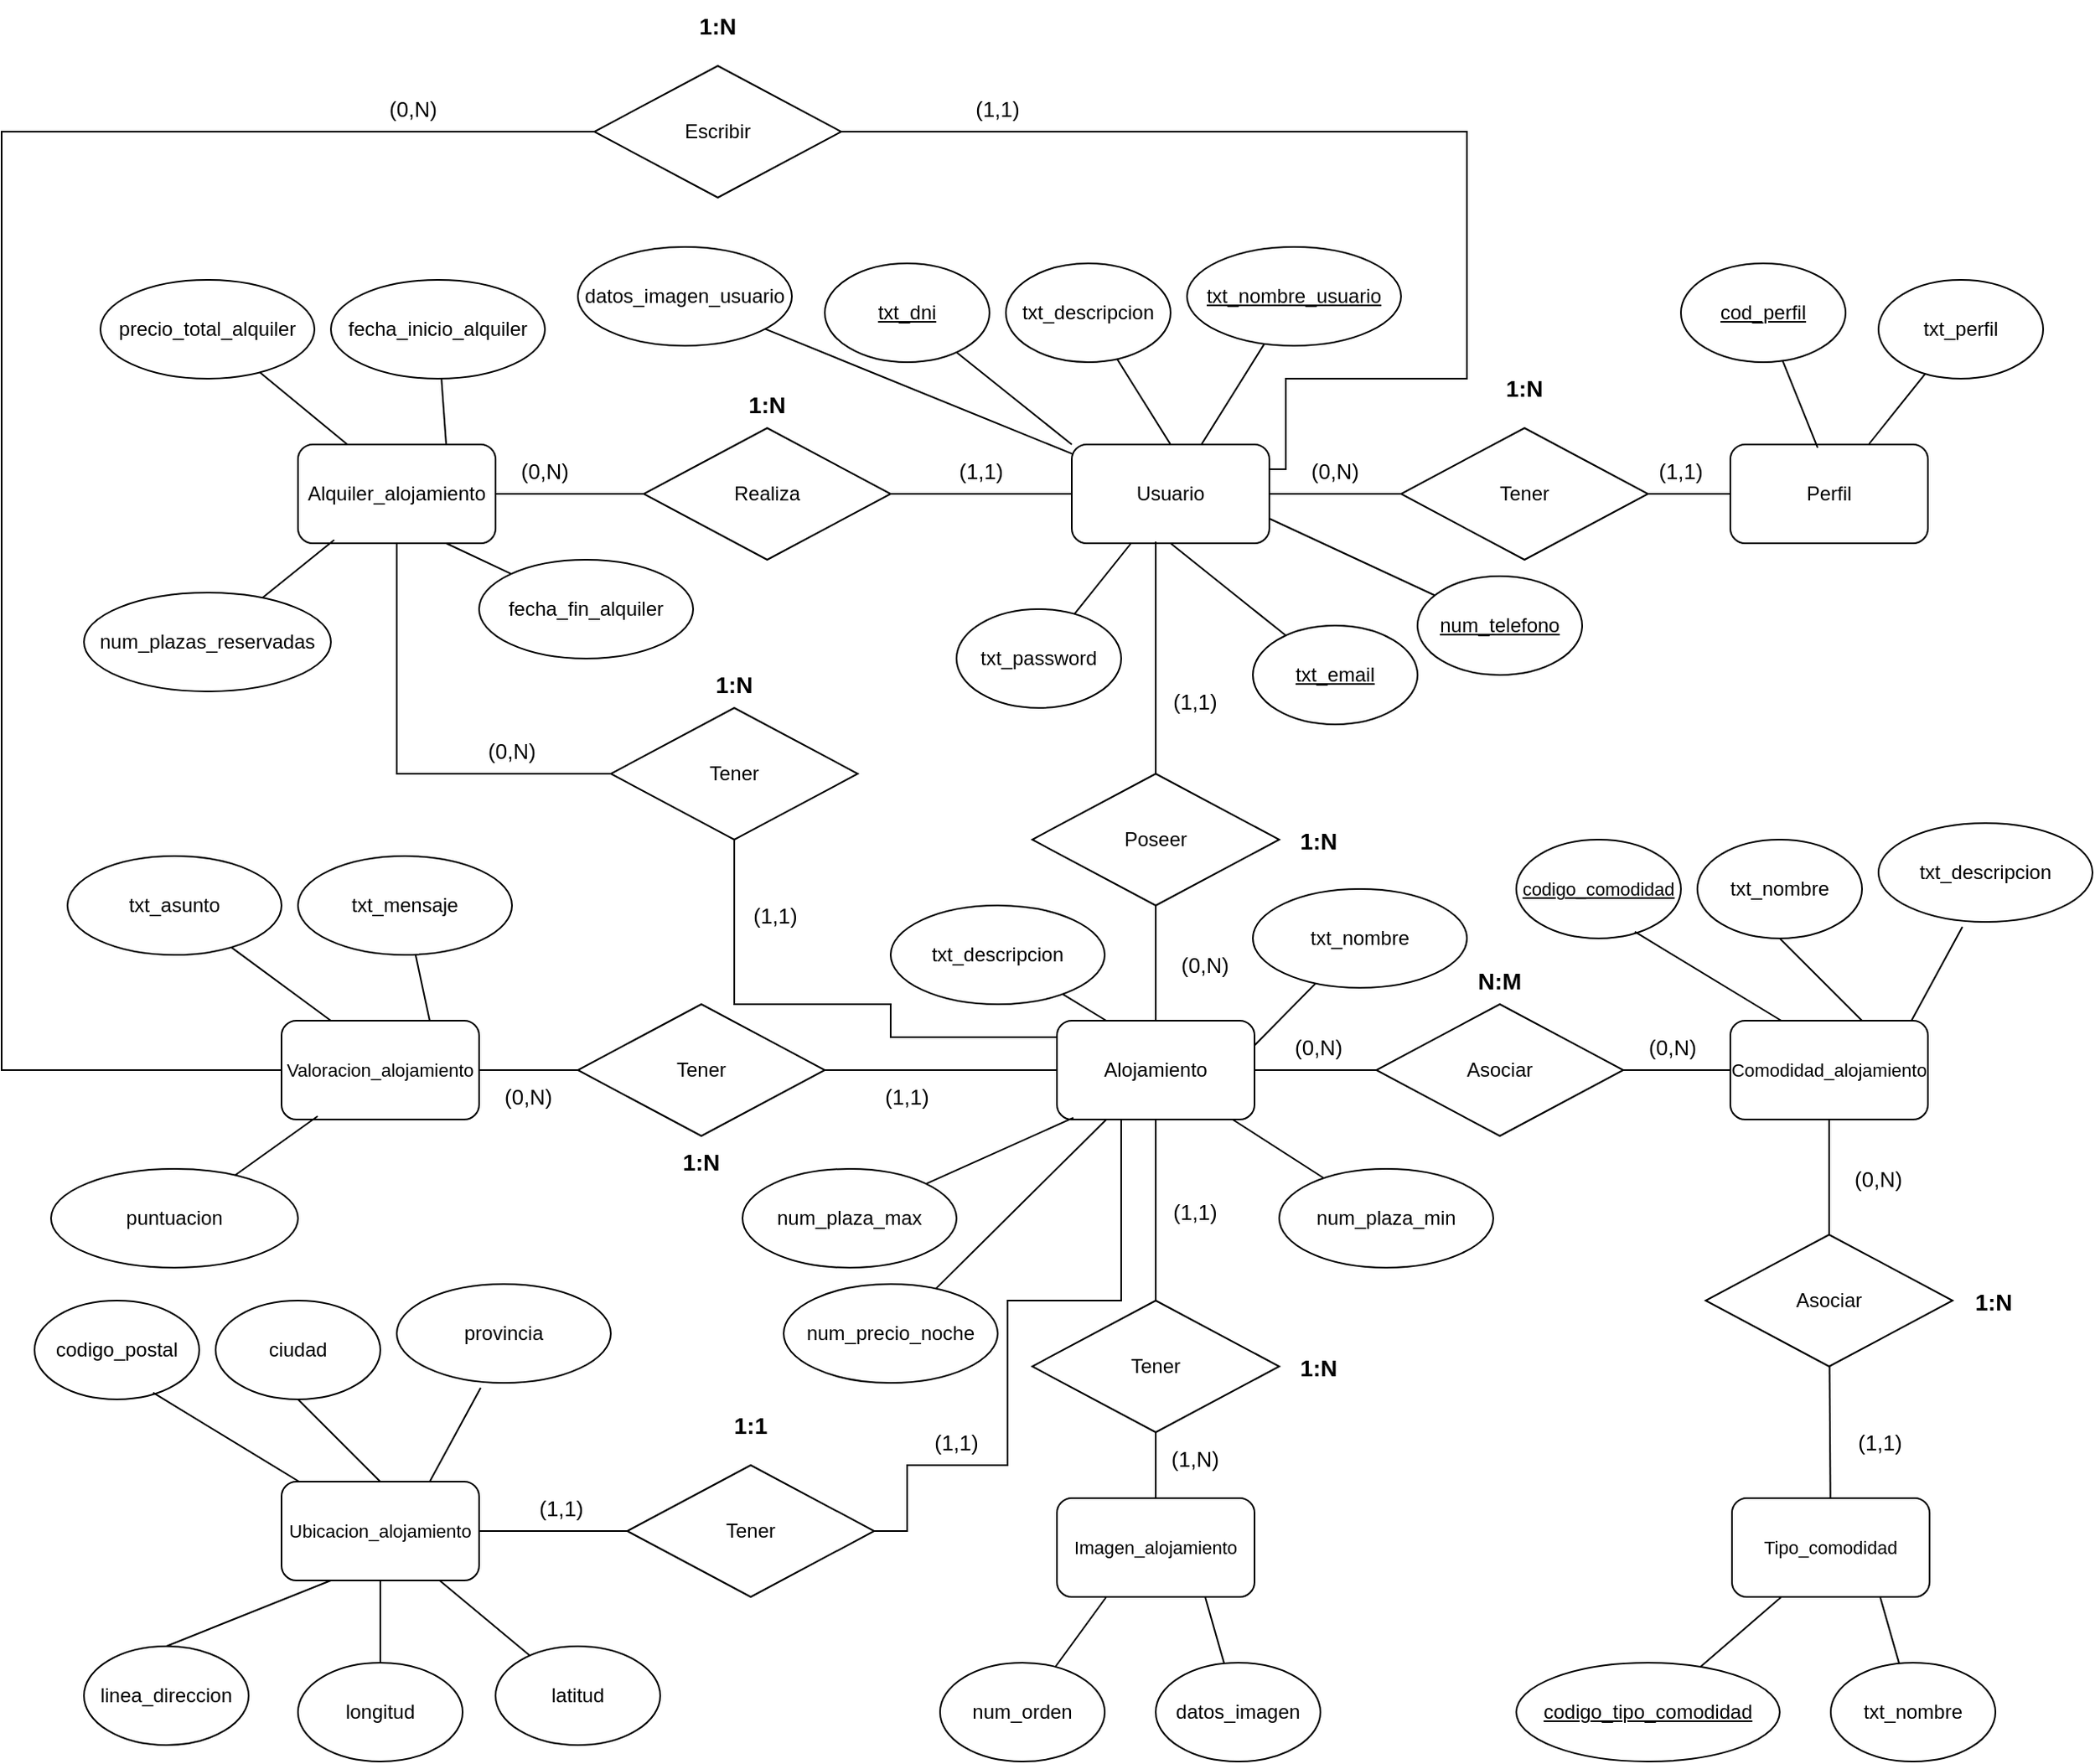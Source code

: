 <mxfile version="24.3.1" type="device">
  <diagram id="R2lEEEUBdFMjLlhIrx00" name="Page-1">
    <mxGraphModel dx="3609" dy="2299" grid="1" gridSize="10" guides="1" tooltips="1" connect="1" arrows="1" fold="1" page="1" pageScale="1" pageWidth="1169" pageHeight="827" math="0" shadow="0" extFonts="Permanent Marker^https://fonts.googleapis.com/css?family=Permanent+Marker">
      <root>
        <mxCell id="0" />
        <mxCell id="1" parent="0" />
        <mxCell id="ZNTETTCO-53_S99kWI7z-3" style="edgeStyle=none;curved=1;rounded=0;orthogonalLoop=1;jettySize=auto;html=1;fontSize=12;strokeColor=none;" edge="1" parent="1" source="ZNTETTCO-53_S99kWI7z-1">
          <mxGeometry relative="1" as="geometry">
            <mxPoint x="1052.165" y="108.027" as="targetPoint" />
          </mxGeometry>
        </mxCell>
        <mxCell id="ZNTETTCO-53_S99kWI7z-1" value="Perfil" style="rounded=1;whiteSpace=wrap;html=1;" vertex="1" parent="1">
          <mxGeometry x="940" y="160" width="120" height="60" as="geometry" />
        </mxCell>
        <mxCell id="ZNTETTCO-53_S99kWI7z-6" value="&lt;u&gt;cod_perfil&lt;/u&gt;" style="ellipse;whiteSpace=wrap;html=1;" vertex="1" parent="1">
          <mxGeometry x="910" y="50" width="100" height="60" as="geometry" />
        </mxCell>
        <mxCell id="ZNTETTCO-53_S99kWI7z-7" value="" style="endArrow=none;html=1;rounded=0;fontSize=12;startSize=8;endSize=8;curved=1;exitX=0.442;exitY=0.033;exitDx=0;exitDy=0;exitPerimeter=0;" edge="1" parent="1" target="ZNTETTCO-53_S99kWI7z-6" source="ZNTETTCO-53_S99kWI7z-1">
          <mxGeometry width="50" height="50" relative="1" as="geometry">
            <mxPoint x="1002" y="175.98" as="sourcePoint" />
            <mxPoint x="350" y="610" as="targetPoint" />
          </mxGeometry>
        </mxCell>
        <mxCell id="ZNTETTCO-53_S99kWI7z-8" value="txt_perfil" style="ellipse;whiteSpace=wrap;html=1;" vertex="1" parent="1">
          <mxGeometry x="1030" y="60" width="100" height="60" as="geometry" />
        </mxCell>
        <mxCell id="ZNTETTCO-53_S99kWI7z-9" value="" style="endArrow=none;html=1;rounded=0;fontSize=12;startSize=8;endSize=8;curved=1;" edge="1" parent="1" source="ZNTETTCO-53_S99kWI7z-1" target="ZNTETTCO-53_S99kWI7z-8">
          <mxGeometry width="50" height="50" relative="1" as="geometry">
            <mxPoint x="1040" y="170" as="sourcePoint" />
            <mxPoint x="1065" y="119" as="targetPoint" />
          </mxGeometry>
        </mxCell>
        <mxCell id="ZNTETTCO-53_S99kWI7z-10" value="Tener" style="rhombus;whiteSpace=wrap;html=1;" vertex="1" parent="1">
          <mxGeometry x="740" y="150" width="150" height="80" as="geometry" />
        </mxCell>
        <mxCell id="ZNTETTCO-53_S99kWI7z-11" value="" style="endArrow=none;html=1;rounded=0;fontSize=12;startSize=8;endSize=8;curved=1;exitX=0;exitY=0.5;exitDx=0;exitDy=0;entryX=1;entryY=0.5;entryDx=0;entryDy=0;" edge="1" parent="1" source="ZNTETTCO-53_S99kWI7z-1" target="ZNTETTCO-53_S99kWI7z-10">
          <mxGeometry width="50" height="50" relative="1" as="geometry">
            <mxPoint x="1003" y="172" as="sourcePoint" />
            <mxPoint x="982" y="119" as="targetPoint" />
          </mxGeometry>
        </mxCell>
        <mxCell id="ZNTETTCO-53_S99kWI7z-12" value="Usuario" style="rounded=1;whiteSpace=wrap;html=1;" vertex="1" parent="1">
          <mxGeometry x="540" y="160" width="120" height="60" as="geometry" />
        </mxCell>
        <mxCell id="ZNTETTCO-53_S99kWI7z-13" value="" style="endArrow=none;html=1;rounded=0;fontSize=12;startSize=8;endSize=8;curved=1;exitX=0;exitY=0.5;exitDx=0;exitDy=0;entryX=1;entryY=0.5;entryDx=0;entryDy=0;" edge="1" parent="1" source="ZNTETTCO-53_S99kWI7z-10" target="ZNTETTCO-53_S99kWI7z-12">
          <mxGeometry width="50" height="50" relative="1" as="geometry">
            <mxPoint x="950" y="200" as="sourcePoint" />
            <mxPoint x="900" y="200" as="targetPoint" />
          </mxGeometry>
        </mxCell>
        <mxCell id="ZNTETTCO-53_S99kWI7z-15" value="&lt;font style=&quot;font-size: 13px;&quot;&gt;(0,N)&lt;/font&gt;" style="text;strokeColor=none;fillColor=none;html=1;align=center;verticalAlign=middle;whiteSpace=wrap;rounded=0;fontSize=16;" vertex="1" parent="1">
          <mxGeometry x="670" y="160" width="60" height="30" as="geometry" />
        </mxCell>
        <mxCell id="ZNTETTCO-53_S99kWI7z-16" value="&lt;font style=&quot;font-size: 13px;&quot;&gt;(1,1)&lt;/font&gt;" style="text;strokeColor=none;fillColor=none;html=1;align=center;verticalAlign=middle;whiteSpace=wrap;rounded=0;fontSize=16;" vertex="1" parent="1">
          <mxGeometry x="880" y="160" width="60" height="30" as="geometry" />
        </mxCell>
        <mxCell id="ZNTETTCO-53_S99kWI7z-17" value="&lt;font size=&quot;1&quot; style=&quot;&quot;&gt;&lt;b style=&quot;font-size: 14px;&quot;&gt;1:N&lt;/b&gt;&lt;/font&gt;" style="text;strokeColor=none;fillColor=none;html=1;align=center;verticalAlign=middle;whiteSpace=wrap;rounded=0;fontSize=16;" vertex="1" parent="1">
          <mxGeometry x="785" y="110" width="60" height="30" as="geometry" />
        </mxCell>
        <mxCell id="ZNTETTCO-53_S99kWI7z-18" value="&lt;u&gt;txt_nombre_usuario&lt;/u&gt;" style="ellipse;whiteSpace=wrap;html=1;" vertex="1" parent="1">
          <mxGeometry x="610" y="40" width="130" height="60" as="geometry" />
        </mxCell>
        <mxCell id="ZNTETTCO-53_S99kWI7z-19" value="" style="endArrow=none;html=1;rounded=0;fontSize=12;startSize=8;endSize=8;curved=1;" edge="1" parent="1" target="ZNTETTCO-53_S99kWI7z-18" source="ZNTETTCO-53_S99kWI7z-12">
          <mxGeometry width="50" height="50" relative="1" as="geometry">
            <mxPoint x="619.286" y="180" as="sourcePoint" />
            <mxPoint x="80" y="600" as="targetPoint" />
          </mxGeometry>
        </mxCell>
        <mxCell id="ZNTETTCO-53_S99kWI7z-20" value="txt_descripcion" style="ellipse;whiteSpace=wrap;html=1;" vertex="1" parent="1">
          <mxGeometry x="500" y="50" width="100" height="60" as="geometry" />
        </mxCell>
        <mxCell id="ZNTETTCO-53_S99kWI7z-21" value="" style="endArrow=none;html=1;rounded=0;fontSize=12;startSize=8;endSize=8;curved=1;exitX=0.5;exitY=0;exitDx=0;exitDy=0;" edge="1" parent="1" target="ZNTETTCO-53_S99kWI7z-20" source="ZNTETTCO-53_S99kWI7z-12">
          <mxGeometry width="50" height="50" relative="1" as="geometry">
            <mxPoint x="583" y="162" as="sourcePoint" />
            <mxPoint x="-60" y="610" as="targetPoint" />
          </mxGeometry>
        </mxCell>
        <mxCell id="ZNTETTCO-53_S99kWI7z-22" value="&lt;u&gt;txt_dni&lt;/u&gt;" style="ellipse;whiteSpace=wrap;html=1;" vertex="1" parent="1">
          <mxGeometry x="390" y="50" width="100" height="60" as="geometry" />
        </mxCell>
        <mxCell id="ZNTETTCO-53_S99kWI7z-23" value="" style="endArrow=none;html=1;rounded=0;fontSize=12;startSize=8;endSize=8;curved=1;exitX=0;exitY=0;exitDx=0;exitDy=0;" edge="1" parent="1" target="ZNTETTCO-53_S99kWI7z-22" source="ZNTETTCO-53_S99kWI7z-12">
          <mxGeometry width="50" height="50" relative="1" as="geometry">
            <mxPoint x="540" y="165" as="sourcePoint" />
            <mxPoint x="-170" y="610" as="targetPoint" />
          </mxGeometry>
        </mxCell>
        <mxCell id="ZNTETTCO-53_S99kWI7z-24" value="&lt;u&gt;num_telefono&lt;/u&gt;" style="ellipse;whiteSpace=wrap;html=1;" vertex="1" parent="1">
          <mxGeometry x="750" y="240" width="100" height="60" as="geometry" />
        </mxCell>
        <mxCell id="ZNTETTCO-53_S99kWI7z-25" value="" style="endArrow=none;html=1;rounded=0;fontSize=12;startSize=8;endSize=8;curved=1;exitX=1;exitY=0.75;exitDx=0;exitDy=0;" edge="1" parent="1" target="ZNTETTCO-53_S99kWI7z-24" source="ZNTETTCO-53_S99kWI7z-12">
          <mxGeometry width="50" height="50" relative="1" as="geometry">
            <mxPoint x="700" y="330" as="sourcePoint" />
            <mxPoint x="-10" y="780" as="targetPoint" />
          </mxGeometry>
        </mxCell>
        <mxCell id="ZNTETTCO-53_S99kWI7z-26" value="&lt;u&gt;txt_email&lt;/u&gt;" style="ellipse;whiteSpace=wrap;html=1;" vertex="1" parent="1">
          <mxGeometry x="650" y="270" width="100" height="60" as="geometry" />
        </mxCell>
        <mxCell id="ZNTETTCO-53_S99kWI7z-27" value="" style="endArrow=none;html=1;rounded=0;fontSize=12;startSize=8;endSize=8;curved=1;exitX=0.5;exitY=1;exitDx=0;exitDy=0;" edge="1" parent="1" target="ZNTETTCO-53_S99kWI7z-26" source="ZNTETTCO-53_S99kWI7z-12">
          <mxGeometry width="50" height="50" relative="1" as="geometry">
            <mxPoint x="550" y="230" as="sourcePoint" />
            <mxPoint x="-120" y="790" as="targetPoint" />
          </mxGeometry>
        </mxCell>
        <mxCell id="ZNTETTCO-53_S99kWI7z-30" value="txt_password" style="ellipse;whiteSpace=wrap;html=1;" vertex="1" parent="1">
          <mxGeometry x="470" y="260" width="100" height="60" as="geometry" />
        </mxCell>
        <mxCell id="ZNTETTCO-53_S99kWI7z-31" value="" style="endArrow=none;html=1;rounded=0;fontSize=12;startSize=8;endSize=8;curved=1;" edge="1" parent="1" target="ZNTETTCO-53_S99kWI7z-30" source="ZNTETTCO-53_S99kWI7z-12">
          <mxGeometry width="50" height="50" relative="1" as="geometry">
            <mxPoint x="490" y="220" as="sourcePoint" />
            <mxPoint x="-230" y="790" as="targetPoint" />
          </mxGeometry>
        </mxCell>
        <mxCell id="ZNTETTCO-53_S99kWI7z-32" value="datos_imagen_usuario" style="ellipse;whiteSpace=wrap;html=1;" vertex="1" parent="1">
          <mxGeometry x="240" y="40" width="130" height="60" as="geometry" />
        </mxCell>
        <mxCell id="ZNTETTCO-53_S99kWI7z-33" value="" style="endArrow=none;html=1;rounded=0;fontSize=12;startSize=8;endSize=8;curved=1;" edge="1" parent="1" target="ZNTETTCO-53_S99kWI7z-32" source="ZNTETTCO-53_S99kWI7z-12">
          <mxGeometry width="50" height="50" relative="1" as="geometry">
            <mxPoint x="319" y="350" as="sourcePoint" />
            <mxPoint x="-220" y="790" as="targetPoint" />
          </mxGeometry>
        </mxCell>
        <mxCell id="ZNTETTCO-53_S99kWI7z-36" value="Poseer" style="rhombus;whiteSpace=wrap;html=1;" vertex="1" parent="1">
          <mxGeometry x="516" y="360" width="150" height="80" as="geometry" />
        </mxCell>
        <mxCell id="ZNTETTCO-53_S99kWI7z-37" value="" style="endArrow=none;html=1;rounded=0;fontSize=12;startSize=8;endSize=8;curved=1;exitX=0.5;exitY=0;exitDx=0;exitDy=0;entryX=0.425;entryY=0.983;entryDx=0;entryDy=0;entryPerimeter=0;" edge="1" parent="1" source="ZNTETTCO-53_S99kWI7z-36" target="ZNTETTCO-53_S99kWI7z-12">
          <mxGeometry width="50" height="50" relative="1" as="geometry">
            <mxPoint x="650" y="269" as="sourcePoint" />
            <mxPoint x="570" y="269" as="targetPoint" />
          </mxGeometry>
        </mxCell>
        <mxCell id="ZNTETTCO-53_S99kWI7z-38" value="Alojamiento" style="rounded=1;whiteSpace=wrap;html=1;" vertex="1" parent="1">
          <mxGeometry x="531" y="510" width="120" height="60" as="geometry" />
        </mxCell>
        <mxCell id="ZNTETTCO-53_S99kWI7z-39" value="" style="endArrow=none;html=1;rounded=0;fontSize=12;startSize=8;endSize=8;curved=1;exitX=0.5;exitY=0;exitDx=0;exitDy=0;" edge="1" parent="1" source="ZNTETTCO-53_S99kWI7z-38" target="ZNTETTCO-53_S99kWI7z-36">
          <mxGeometry width="50" height="50" relative="1" as="geometry">
            <mxPoint x="601" y="370" as="sourcePoint" />
            <mxPoint x="601" y="229" as="targetPoint" />
          </mxGeometry>
        </mxCell>
        <mxCell id="ZNTETTCO-53_S99kWI7z-40" value="&lt;font style=&quot;font-size: 13px;&quot;&gt;(1,1)&lt;/font&gt;" style="text;strokeColor=none;fillColor=none;html=1;align=center;verticalAlign=middle;whiteSpace=wrap;rounded=0;fontSize=16;" vertex="1" parent="1">
          <mxGeometry x="585" y="300" width="60" height="30" as="geometry" />
        </mxCell>
        <mxCell id="ZNTETTCO-53_S99kWI7z-41" value="&lt;font style=&quot;font-size: 13px;&quot;&gt;(0,N)&lt;/font&gt;" style="text;strokeColor=none;fillColor=none;html=1;align=center;verticalAlign=middle;whiteSpace=wrap;rounded=0;fontSize=16;" vertex="1" parent="1">
          <mxGeometry x="591" y="460" width="60" height="30" as="geometry" />
        </mxCell>
        <mxCell id="ZNTETTCO-53_S99kWI7z-42" value="&lt;font style=&quot;font-size: 14px;&quot;&gt;&lt;b&gt;1:N&lt;/b&gt;&lt;/font&gt;" style="text;strokeColor=none;fillColor=none;html=1;align=center;verticalAlign=middle;whiteSpace=wrap;rounded=0;fontSize=16;" vertex="1" parent="1">
          <mxGeometry x="660" y="385" width="60" height="30" as="geometry" />
        </mxCell>
        <mxCell id="ZNTETTCO-53_S99kWI7z-43" value="txt_nombre" style="ellipse;whiteSpace=wrap;html=1;" vertex="1" parent="1">
          <mxGeometry x="650" y="430" width="130" height="60" as="geometry" />
        </mxCell>
        <mxCell id="ZNTETTCO-53_S99kWI7z-44" value="" style="endArrow=none;html=1;rounded=0;fontSize=12;startSize=8;endSize=8;curved=1;exitX=1;exitY=0.25;exitDx=0;exitDy=0;" edge="1" parent="1" target="ZNTETTCO-53_S99kWI7z-43" source="ZNTETTCO-53_S99kWI7z-38">
          <mxGeometry width="50" height="50" relative="1" as="geometry">
            <mxPoint x="679" y="550" as="sourcePoint" />
            <mxPoint x="140" y="990" as="targetPoint" />
          </mxGeometry>
        </mxCell>
        <mxCell id="ZNTETTCO-53_S99kWI7z-45" value="txt_descripcion" style="ellipse;whiteSpace=wrap;html=1;" vertex="1" parent="1">
          <mxGeometry x="430" y="440" width="130" height="60" as="geometry" />
        </mxCell>
        <mxCell id="ZNTETTCO-53_S99kWI7z-46" value="" style="endArrow=none;html=1;rounded=0;fontSize=12;startSize=8;endSize=8;curved=1;exitX=0.25;exitY=0;exitDx=0;exitDy=0;" edge="1" parent="1" target="ZNTETTCO-53_S99kWI7z-45" source="ZNTETTCO-53_S99kWI7z-38">
          <mxGeometry width="50" height="50" relative="1" as="geometry">
            <mxPoint x="382" y="522.5" as="sourcePoint" />
            <mxPoint x="-129" y="987.5" as="targetPoint" />
          </mxGeometry>
        </mxCell>
        <mxCell id="ZNTETTCO-53_S99kWI7z-47" value="num_plaza_min" style="ellipse;whiteSpace=wrap;html=1;" vertex="1" parent="1">
          <mxGeometry x="666" y="600" width="130" height="60" as="geometry" />
        </mxCell>
        <mxCell id="ZNTETTCO-53_S99kWI7z-48" value="" style="endArrow=none;html=1;rounded=0;fontSize=12;startSize=8;endSize=8;curved=1;" edge="1" parent="1" target="ZNTETTCO-53_S99kWI7z-47" source="ZNTETTCO-53_S99kWI7z-38">
          <mxGeometry width="50" height="50" relative="1" as="geometry">
            <mxPoint x="830" y="617.5" as="sourcePoint" />
            <mxPoint x="170" y="1080" as="targetPoint" />
          </mxGeometry>
        </mxCell>
        <mxCell id="ZNTETTCO-53_S99kWI7z-49" value="num_plaza_max" style="ellipse;whiteSpace=wrap;html=1;" vertex="1" parent="1">
          <mxGeometry x="340" y="600" width="130" height="60" as="geometry" />
        </mxCell>
        <mxCell id="ZNTETTCO-53_S99kWI7z-50" value="" style="endArrow=none;html=1;rounded=0;fontSize=12;startSize=8;endSize=8;curved=1;exitX=0.083;exitY=0.983;exitDx=0;exitDy=0;exitPerimeter=0;" edge="1" parent="1" target="ZNTETTCO-53_S99kWI7z-49" source="ZNTETTCO-53_S99kWI7z-38">
          <mxGeometry width="50" height="50" relative="1" as="geometry">
            <mxPoint x="367" y="565" as="sourcePoint" />
            <mxPoint x="-114" y="1105" as="targetPoint" />
          </mxGeometry>
        </mxCell>
        <mxCell id="ZNTETTCO-53_S99kWI7z-52" value="num_precio_noche" style="ellipse;whiteSpace=wrap;html=1;" vertex="1" parent="1">
          <mxGeometry x="365" y="670" width="130" height="60" as="geometry" />
        </mxCell>
        <mxCell id="ZNTETTCO-53_S99kWI7z-53" value="" style="endArrow=none;html=1;rounded=0;fontSize=12;startSize=8;endSize=8;curved=1;exitX=0.25;exitY=1;exitDx=0;exitDy=0;" edge="1" parent="1" target="ZNTETTCO-53_S99kWI7z-52" source="ZNTETTCO-53_S99kWI7z-38">
          <mxGeometry width="50" height="50" relative="1" as="geometry">
            <mxPoint x="591" y="640" as="sourcePoint" />
            <mxPoint x="-64" y="1176" as="targetPoint" />
          </mxGeometry>
        </mxCell>
        <mxCell id="ZNTETTCO-53_S99kWI7z-54" value="Alquiler_alojamiento" style="rounded=1;whiteSpace=wrap;html=1;" vertex="1" parent="1">
          <mxGeometry x="70" y="160" width="120" height="60" as="geometry" />
        </mxCell>
        <mxCell id="ZNTETTCO-53_S99kWI7z-55" value="Realiza" style="rhombus;whiteSpace=wrap;html=1;" vertex="1" parent="1">
          <mxGeometry x="280" y="150" width="150" height="80" as="geometry" />
        </mxCell>
        <mxCell id="ZNTETTCO-53_S99kWI7z-56" value="" style="endArrow=none;html=1;rounded=0;fontSize=12;startSize=8;endSize=8;curved=1;exitX=1;exitY=0.5;exitDx=0;exitDy=0;entryX=0;entryY=0.5;entryDx=0;entryDy=0;" edge="1" parent="1" source="ZNTETTCO-53_S99kWI7z-55" target="ZNTETTCO-53_S99kWI7z-12">
          <mxGeometry width="50" height="50" relative="1" as="geometry">
            <mxPoint x="601" y="370" as="sourcePoint" />
            <mxPoint x="601" y="229" as="targetPoint" />
          </mxGeometry>
        </mxCell>
        <mxCell id="ZNTETTCO-53_S99kWI7z-58" value="" style="endArrow=none;html=1;rounded=0;fontSize=12;startSize=8;endSize=8;curved=1;exitX=1;exitY=0.5;exitDx=0;exitDy=0;entryX=0;entryY=0.5;entryDx=0;entryDy=0;" edge="1" parent="1" source="ZNTETTCO-53_S99kWI7z-54" target="ZNTETTCO-53_S99kWI7z-55">
          <mxGeometry width="50" height="50" relative="1" as="geometry">
            <mxPoint x="250" y="200" as="sourcePoint" />
            <mxPoint x="360" y="200" as="targetPoint" />
          </mxGeometry>
        </mxCell>
        <mxCell id="ZNTETTCO-53_S99kWI7z-59" value="&lt;font style=&quot;font-size: 13px;&quot;&gt;(1,1)&lt;/font&gt;" style="text;strokeColor=none;fillColor=none;html=1;align=center;verticalAlign=middle;whiteSpace=wrap;rounded=0;fontSize=16;" vertex="1" parent="1">
          <mxGeometry x="455" y="160" width="60" height="30" as="geometry" />
        </mxCell>
        <mxCell id="ZNTETTCO-53_S99kWI7z-60" value="&lt;font style=&quot;font-size: 13px;&quot;&gt;(0,N)&lt;/font&gt;" style="text;strokeColor=none;fillColor=none;html=1;align=center;verticalAlign=middle;whiteSpace=wrap;rounded=0;fontSize=16;" vertex="1" parent="1">
          <mxGeometry x="190" y="160" width="60" height="30" as="geometry" />
        </mxCell>
        <mxCell id="ZNTETTCO-53_S99kWI7z-61" value="&lt;font size=&quot;1&quot; style=&quot;&quot;&gt;&lt;b style=&quot;font-size: 14px;&quot;&gt;1:N&lt;/b&gt;&lt;/font&gt;" style="text;strokeColor=none;fillColor=none;html=1;align=center;verticalAlign=middle;whiteSpace=wrap;rounded=0;fontSize=16;" vertex="1" parent="1">
          <mxGeometry x="325" y="120" width="60" height="30" as="geometry" />
        </mxCell>
        <mxCell id="ZNTETTCO-53_S99kWI7z-62" value="fecha_inicio_alquiler" style="ellipse;whiteSpace=wrap;html=1;" vertex="1" parent="1">
          <mxGeometry x="90" y="60" width="130" height="60" as="geometry" />
        </mxCell>
        <mxCell id="ZNTETTCO-53_S99kWI7z-63" value="" style="endArrow=none;html=1;rounded=0;fontSize=12;startSize=8;endSize=8;curved=1;exitX=0.75;exitY=0;exitDx=0;exitDy=0;" edge="1" parent="1" target="ZNTETTCO-53_S99kWI7z-62" source="ZNTETTCO-53_S99kWI7z-54">
          <mxGeometry width="50" height="50" relative="1" as="geometry">
            <mxPoint x="111.869" y="199.01" as="sourcePoint" />
            <mxPoint x="-440" y="620" as="targetPoint" />
          </mxGeometry>
        </mxCell>
        <mxCell id="ZNTETTCO-53_S99kWI7z-64" value="fecha_fin_alquiler" style="ellipse;whiteSpace=wrap;html=1;" vertex="1" parent="1">
          <mxGeometry x="180" y="230" width="130" height="60" as="geometry" />
        </mxCell>
        <mxCell id="ZNTETTCO-53_S99kWI7z-65" value="" style="endArrow=none;html=1;rounded=0;fontSize=12;startSize=8;endSize=8;curved=1;exitX=0.75;exitY=1;exitDx=0;exitDy=0;" edge="1" parent="1" target="ZNTETTCO-53_S99kWI7z-64" source="ZNTETTCO-53_S99kWI7z-54">
          <mxGeometry width="50" height="50" relative="1" as="geometry">
            <mxPoint x="140" y="360" as="sourcePoint" />
            <mxPoint x="-460" y="820" as="targetPoint" />
          </mxGeometry>
        </mxCell>
        <mxCell id="ZNTETTCO-53_S99kWI7z-66" value="precio_total_alquiler" style="ellipse;whiteSpace=wrap;html=1;" vertex="1" parent="1">
          <mxGeometry x="-50" y="60" width="130" height="60" as="geometry" />
        </mxCell>
        <mxCell id="ZNTETTCO-53_S99kWI7z-67" value="" style="endArrow=none;html=1;rounded=0;fontSize=12;startSize=8;endSize=8;curved=1;exitX=0.25;exitY=0;exitDx=0;exitDy=0;" edge="1" parent="1" source="ZNTETTCO-53_S99kWI7z-54" target="ZNTETTCO-53_S99kWI7z-66">
          <mxGeometry width="50" height="50" relative="1" as="geometry">
            <mxPoint x="170" y="170" as="sourcePoint" />
            <mxPoint x="167" y="130" as="targetPoint" />
          </mxGeometry>
        </mxCell>
        <mxCell id="ZNTETTCO-53_S99kWI7z-68" value="num_plazas_reservadas" style="ellipse;whiteSpace=wrap;html=1;" vertex="1" parent="1">
          <mxGeometry x="-60" y="250" width="150" height="60" as="geometry" />
        </mxCell>
        <mxCell id="ZNTETTCO-53_S99kWI7z-69" value="" style="endArrow=none;html=1;rounded=0;fontSize=12;startSize=8;endSize=8;curved=1;exitX=0.183;exitY=0.967;exitDx=0;exitDy=0;exitPerimeter=0;" edge="1" parent="1" target="ZNTETTCO-53_S99kWI7z-68" source="ZNTETTCO-53_S99kWI7z-54">
          <mxGeometry width="50" height="50" relative="1" as="geometry">
            <mxPoint x="100" y="320" as="sourcePoint" />
            <mxPoint x="167" y="290" as="targetPoint" />
          </mxGeometry>
        </mxCell>
        <mxCell id="ZNTETTCO-53_S99kWI7z-70" value="Tener" style="rhombus;whiteSpace=wrap;html=1;" vertex="1" parent="1">
          <mxGeometry x="260" y="320" width="150" height="80" as="geometry" />
        </mxCell>
        <mxCell id="ZNTETTCO-53_S99kWI7z-71" value="" style="endArrow=none;html=1;rounded=0;fontSize=12;startSize=8;endSize=8;exitX=0.5;exitY=1;exitDx=0;exitDy=0;entryX=0;entryY=0.5;entryDx=0;entryDy=0;edgeStyle=orthogonalEdgeStyle;" edge="1" parent="1" source="ZNTETTCO-53_S99kWI7z-70" target="ZNTETTCO-53_S99kWI7z-38">
          <mxGeometry width="50" height="50" relative="1" as="geometry">
            <mxPoint x="200" y="200" as="sourcePoint" />
            <mxPoint x="290" y="200" as="targetPoint" />
            <Array as="points">
              <mxPoint x="335" y="500" />
              <mxPoint x="430" y="500" />
              <mxPoint x="430" y="520" />
              <mxPoint x="531" y="520" />
            </Array>
          </mxGeometry>
        </mxCell>
        <mxCell id="ZNTETTCO-53_S99kWI7z-72" value="" style="endArrow=none;html=1;rounded=0;fontSize=12;startSize=8;endSize=8;exitX=0.5;exitY=1;exitDx=0;exitDy=0;entryX=0;entryY=0.5;entryDx=0;entryDy=0;edgeStyle=orthogonalEdgeStyle;" edge="1" parent="1" source="ZNTETTCO-53_S99kWI7z-54" target="ZNTETTCO-53_S99kWI7z-70">
          <mxGeometry width="50" height="50" relative="1" as="geometry">
            <mxPoint x="63.5" y="405" as="sourcePoint" />
            <mxPoint x="259.5" y="545" as="targetPoint" />
          </mxGeometry>
        </mxCell>
        <mxCell id="ZNTETTCO-53_S99kWI7z-73" value="&lt;font style=&quot;font-size: 13px;&quot;&gt;(1,1)&lt;/font&gt;" style="text;strokeColor=none;fillColor=none;html=1;align=center;verticalAlign=middle;whiteSpace=wrap;rounded=0;fontSize=16;" vertex="1" parent="1">
          <mxGeometry x="330" y="430" width="60" height="30" as="geometry" />
        </mxCell>
        <mxCell id="ZNTETTCO-53_S99kWI7z-74" value="&lt;font style=&quot;font-size: 13px;&quot;&gt;(0,N)&lt;/font&gt;" style="text;strokeColor=none;fillColor=none;html=1;align=center;verticalAlign=middle;whiteSpace=wrap;rounded=0;fontSize=16;" vertex="1" parent="1">
          <mxGeometry x="170" y="330" width="60" height="30" as="geometry" />
        </mxCell>
        <mxCell id="ZNTETTCO-53_S99kWI7z-75" value="&lt;font size=&quot;1&quot; style=&quot;&quot;&gt;&lt;b style=&quot;font-size: 14px;&quot;&gt;1:N&lt;/b&gt;&lt;/font&gt;" style="text;strokeColor=none;fillColor=none;html=1;align=center;verticalAlign=middle;whiteSpace=wrap;rounded=0;fontSize=16;" vertex="1" parent="1">
          <mxGeometry x="305" y="290" width="60" height="30" as="geometry" />
        </mxCell>
        <mxCell id="ZNTETTCO-53_S99kWI7z-76" value="Tener" style="rhombus;whiteSpace=wrap;html=1;" vertex="1" parent="1">
          <mxGeometry x="240" y="500" width="150" height="80" as="geometry" />
        </mxCell>
        <mxCell id="ZNTETTCO-53_S99kWI7z-77" value="" style="endArrow=none;html=1;rounded=0;fontSize=12;startSize=8;endSize=8;curved=1;entryX=0;entryY=0.5;entryDx=0;entryDy=0;exitX=1;exitY=0.5;exitDx=0;exitDy=0;" edge="1" parent="1" source="ZNTETTCO-53_S99kWI7z-76" target="ZNTETTCO-53_S99kWI7z-38">
          <mxGeometry width="50" height="50" relative="1" as="geometry">
            <mxPoint x="648" y="580" as="sourcePoint" />
            <mxPoint x="703" y="616" as="targetPoint" />
          </mxGeometry>
        </mxCell>
        <mxCell id="ZNTETTCO-53_S99kWI7z-78" value="&lt;font style=&quot;font-size: 11px;&quot;&gt;Valoracion_alojamiento&lt;/font&gt;" style="rounded=1;whiteSpace=wrap;html=1;" vertex="1" parent="1">
          <mxGeometry x="60" y="510" width="120" height="60" as="geometry" />
        </mxCell>
        <mxCell id="ZNTETTCO-53_S99kWI7z-79" value="txt_mensaje" style="ellipse;whiteSpace=wrap;html=1;" vertex="1" parent="1">
          <mxGeometry x="70" y="410" width="130" height="60" as="geometry" />
        </mxCell>
        <mxCell id="ZNTETTCO-53_S99kWI7z-80" value="" style="endArrow=none;html=1;rounded=0;fontSize=12;startSize=8;endSize=8;curved=1;exitX=0.75;exitY=0;exitDx=0;exitDy=0;" edge="1" parent="1" source="ZNTETTCO-53_S99kWI7z-78" target="ZNTETTCO-53_S99kWI7z-79">
          <mxGeometry width="50" height="50" relative="1" as="geometry">
            <mxPoint x="91.869" y="549.01" as="sourcePoint" />
            <mxPoint x="-460" y="970" as="targetPoint" />
          </mxGeometry>
        </mxCell>
        <mxCell id="ZNTETTCO-53_S99kWI7z-81" value="txt_asunto" style="ellipse;whiteSpace=wrap;html=1;" vertex="1" parent="1">
          <mxGeometry x="-70" y="410" width="130" height="60" as="geometry" />
        </mxCell>
        <mxCell id="ZNTETTCO-53_S99kWI7z-82" value="" style="endArrow=none;html=1;rounded=0;fontSize=12;startSize=8;endSize=8;curved=1;exitX=0.25;exitY=0;exitDx=0;exitDy=0;" edge="1" parent="1" source="ZNTETTCO-53_S99kWI7z-78" target="ZNTETTCO-53_S99kWI7z-81">
          <mxGeometry width="50" height="50" relative="1" as="geometry">
            <mxPoint x="150" y="520" as="sourcePoint" />
            <mxPoint x="147" y="480" as="targetPoint" />
          </mxGeometry>
        </mxCell>
        <mxCell id="ZNTETTCO-53_S99kWI7z-83" value="puntuacion" style="ellipse;whiteSpace=wrap;html=1;" vertex="1" parent="1">
          <mxGeometry x="-80" y="600" width="150" height="60" as="geometry" />
        </mxCell>
        <mxCell id="ZNTETTCO-53_S99kWI7z-84" value="" style="endArrow=none;html=1;rounded=0;fontSize=12;startSize=8;endSize=8;curved=1;exitX=0.183;exitY=0.967;exitDx=0;exitDy=0;exitPerimeter=0;" edge="1" parent="1" source="ZNTETTCO-53_S99kWI7z-78" target="ZNTETTCO-53_S99kWI7z-83">
          <mxGeometry width="50" height="50" relative="1" as="geometry">
            <mxPoint x="80" y="670" as="sourcePoint" />
            <mxPoint x="147" y="640" as="targetPoint" />
          </mxGeometry>
        </mxCell>
        <mxCell id="ZNTETTCO-53_S99kWI7z-85" value="" style="endArrow=none;html=1;rounded=0;fontSize=12;startSize=8;endSize=8;curved=1;entryX=0;entryY=0.5;entryDx=0;entryDy=0;exitX=1;exitY=0.5;exitDx=0;exitDy=0;" edge="1" parent="1" source="ZNTETTCO-53_S99kWI7z-78" target="ZNTETTCO-53_S99kWI7z-76">
          <mxGeometry width="50" height="50" relative="1" as="geometry">
            <mxPoint x="390" y="550" as="sourcePoint" />
            <mxPoint x="230" y="540" as="targetPoint" />
          </mxGeometry>
        </mxCell>
        <mxCell id="ZNTETTCO-53_S99kWI7z-86" value="&lt;font style=&quot;font-size: 13px;&quot;&gt;(0,N)&lt;/font&gt;" style="text;strokeColor=none;fillColor=none;html=1;align=center;verticalAlign=middle;whiteSpace=wrap;rounded=0;fontSize=16;" vertex="1" parent="1">
          <mxGeometry x="180" y="540" width="60" height="30" as="geometry" />
        </mxCell>
        <mxCell id="ZNTETTCO-53_S99kWI7z-87" value="&lt;font style=&quot;font-size: 13px;&quot;&gt;(1,1)&lt;/font&gt;" style="text;strokeColor=none;fillColor=none;html=1;align=center;verticalAlign=middle;whiteSpace=wrap;rounded=0;fontSize=16;" vertex="1" parent="1">
          <mxGeometry x="410" y="540" width="60" height="30" as="geometry" />
        </mxCell>
        <mxCell id="ZNTETTCO-53_S99kWI7z-88" value="&lt;font size=&quot;1&quot; style=&quot;&quot;&gt;&lt;b style=&quot;font-size: 14px;&quot;&gt;1:N&lt;/b&gt;&lt;/font&gt;" style="text;strokeColor=none;fillColor=none;html=1;align=center;verticalAlign=middle;whiteSpace=wrap;rounded=0;fontSize=16;" vertex="1" parent="1">
          <mxGeometry x="285" y="580" width="60" height="30" as="geometry" />
        </mxCell>
        <mxCell id="ZNTETTCO-53_S99kWI7z-90" value="" style="endArrow=none;html=1;rounded=0;fontSize=12;startSize=8;endSize=8;exitX=1;exitY=0.25;exitDx=0;exitDy=0;entryX=0;entryY=0.5;entryDx=0;entryDy=0;edgeStyle=orthogonalEdgeStyle;" edge="1" parent="1" source="ZNTETTCO-53_S99kWI7z-91" target="ZNTETTCO-53_S99kWI7z-78">
          <mxGeometry width="50" height="50" relative="1" as="geometry">
            <mxPoint x="170" y="429.5" as="sourcePoint" />
            <mxPoint x="112" y="520.5" as="targetPoint" />
            <Array as="points">
              <mxPoint x="-110" y="-30" />
              <mxPoint x="-110" y="540" />
            </Array>
          </mxGeometry>
        </mxCell>
        <mxCell id="ZNTETTCO-53_S99kWI7z-92" value="" style="endArrow=none;html=1;rounded=0;fontSize=12;startSize=8;endSize=8;exitX=1;exitY=0.25;exitDx=0;exitDy=0;entryX=0;entryY=0.5;entryDx=0;entryDy=0;edgeStyle=orthogonalEdgeStyle;" edge="1" parent="1" source="ZNTETTCO-53_S99kWI7z-12" target="ZNTETTCO-53_S99kWI7z-91">
          <mxGeometry width="50" height="50" relative="1" as="geometry">
            <mxPoint x="660" y="175" as="sourcePoint" />
            <mxPoint x="60" y="540" as="targetPoint" />
            <Array as="points">
              <mxPoint x="670" y="175" />
              <mxPoint x="670" y="120" />
              <mxPoint x="780" y="120" />
              <mxPoint x="780" y="-30" />
            </Array>
          </mxGeometry>
        </mxCell>
        <mxCell id="ZNTETTCO-53_S99kWI7z-91" value="Escribir" style="rhombus;whiteSpace=wrap;html=1;" vertex="1" parent="1">
          <mxGeometry x="250" y="-70" width="150" height="80" as="geometry" />
        </mxCell>
        <mxCell id="ZNTETTCO-53_S99kWI7z-93" value="&lt;font style=&quot;font-size: 13px;&quot;&gt;(1,1)&lt;/font&gt;" style="text;strokeColor=none;fillColor=none;html=1;align=center;verticalAlign=middle;whiteSpace=wrap;rounded=0;fontSize=16;" vertex="1" parent="1">
          <mxGeometry x="465" y="-60" width="60" height="30" as="geometry" />
        </mxCell>
        <mxCell id="ZNTETTCO-53_S99kWI7z-94" value="&lt;font style=&quot;font-size: 13px;&quot;&gt;(0,N)&lt;/font&gt;" style="text;strokeColor=none;fillColor=none;html=1;align=center;verticalAlign=middle;whiteSpace=wrap;rounded=0;fontSize=16;" vertex="1" parent="1">
          <mxGeometry x="110" y="-60" width="60" height="30" as="geometry" />
        </mxCell>
        <mxCell id="ZNTETTCO-53_S99kWI7z-95" value="&lt;font size=&quot;1&quot; style=&quot;&quot;&gt;&lt;b style=&quot;font-size: 14px;&quot;&gt;1:N&lt;/b&gt;&lt;/font&gt;" style="text;strokeColor=none;fillColor=none;html=1;align=center;verticalAlign=middle;whiteSpace=wrap;rounded=0;fontSize=16;" vertex="1" parent="1">
          <mxGeometry x="295" y="-110" width="60" height="30" as="geometry" />
        </mxCell>
        <mxCell id="ZNTETTCO-53_S99kWI7z-96" value="&lt;font style=&quot;font-size: 11px;&quot;&gt;Ubicacion_alojamiento&lt;/font&gt;" style="rounded=1;whiteSpace=wrap;html=1;" vertex="1" parent="1">
          <mxGeometry x="60" y="790" width="120" height="60" as="geometry" />
        </mxCell>
        <mxCell id="ZNTETTCO-53_S99kWI7z-97" value="provincia" style="ellipse;whiteSpace=wrap;html=1;" vertex="1" parent="1">
          <mxGeometry x="130" y="670" width="130" height="60" as="geometry" />
        </mxCell>
        <mxCell id="ZNTETTCO-53_S99kWI7z-98" value="ciudad" style="ellipse;whiteSpace=wrap;html=1;" vertex="1" parent="1">
          <mxGeometry x="20" y="680" width="100" height="60" as="geometry" />
        </mxCell>
        <mxCell id="ZNTETTCO-53_S99kWI7z-99" value="codigo_postal" style="ellipse;whiteSpace=wrap;html=1;" vertex="1" parent="1">
          <mxGeometry x="-90" y="680" width="100" height="60" as="geometry" />
        </mxCell>
        <mxCell id="ZNTETTCO-53_S99kWI7z-100" value="latitud" style="ellipse;whiteSpace=wrap;html=1;" vertex="1" parent="1">
          <mxGeometry x="190" y="890" width="100" height="60" as="geometry" />
        </mxCell>
        <mxCell id="ZNTETTCO-53_S99kWI7z-101" value="longitud" style="ellipse;whiteSpace=wrap;html=1;" vertex="1" parent="1">
          <mxGeometry x="70" y="900" width="100" height="60" as="geometry" />
        </mxCell>
        <mxCell id="ZNTETTCO-53_S99kWI7z-102" value="linea_direccion" style="ellipse;whiteSpace=wrap;html=1;" vertex="1" parent="1">
          <mxGeometry x="-60" y="890" width="100" height="60" as="geometry" />
        </mxCell>
        <mxCell id="ZNTETTCO-53_S99kWI7z-103" value="" style="endArrow=none;html=1;rounded=0;fontSize=12;startSize=8;endSize=8;curved=1;exitX=0.392;exitY=1.05;exitDx=0;exitDy=0;exitPerimeter=0;entryX=0.75;entryY=0;entryDx=0;entryDy=0;" edge="1" parent="1" source="ZNTETTCO-53_S99kWI7z-97" target="ZNTETTCO-53_S99kWI7z-96">
          <mxGeometry width="50" height="50" relative="1" as="geometry">
            <mxPoint x="247" y="700" as="sourcePoint" />
            <mxPoint x="143" y="803" as="targetPoint" />
          </mxGeometry>
        </mxCell>
        <mxCell id="ZNTETTCO-53_S99kWI7z-104" value="" style="endArrow=none;html=1;rounded=0;fontSize=12;startSize=8;endSize=8;curved=1;exitX=0.5;exitY=1;exitDx=0;exitDy=0;entryX=0.5;entryY=0;entryDx=0;entryDy=0;" edge="1" parent="1" source="ZNTETTCO-53_S99kWI7z-98" target="ZNTETTCO-53_S99kWI7z-96">
          <mxGeometry width="50" height="50" relative="1" as="geometry">
            <mxPoint x="191" y="743" as="sourcePoint" />
            <mxPoint x="160" y="800" as="targetPoint" />
          </mxGeometry>
        </mxCell>
        <mxCell id="ZNTETTCO-53_S99kWI7z-105" value="" style="endArrow=none;html=1;rounded=0;fontSize=12;startSize=8;endSize=8;curved=1;exitX=0.72;exitY=0.933;exitDx=0;exitDy=0;exitPerimeter=0;" edge="1" parent="1" source="ZNTETTCO-53_S99kWI7z-99" target="ZNTETTCO-53_S99kWI7z-96">
          <mxGeometry width="50" height="50" relative="1" as="geometry">
            <mxPoint x="80" y="750" as="sourcePoint" />
            <mxPoint x="130" y="800" as="targetPoint" />
          </mxGeometry>
        </mxCell>
        <mxCell id="ZNTETTCO-53_S99kWI7z-106" value="" style="endArrow=none;html=1;rounded=0;fontSize=12;startSize=8;endSize=8;curved=1;exitX=0.5;exitY=0;exitDx=0;exitDy=0;entryX=0.25;entryY=1;entryDx=0;entryDy=0;" edge="1" parent="1" source="ZNTETTCO-53_S99kWI7z-102" target="ZNTETTCO-53_S99kWI7z-96">
          <mxGeometry width="50" height="50" relative="1" as="geometry">
            <mxPoint x="-8" y="746" as="sourcePoint" />
            <mxPoint x="81" y="800" as="targetPoint" />
          </mxGeometry>
        </mxCell>
        <mxCell id="ZNTETTCO-53_S99kWI7z-107" value="" style="endArrow=none;html=1;rounded=0;fontSize=12;startSize=8;endSize=8;curved=1;exitX=0.5;exitY=1;exitDx=0;exitDy=0;" edge="1" parent="1" source="ZNTETTCO-53_S99kWI7z-96" target="ZNTETTCO-53_S99kWI7z-101">
          <mxGeometry width="50" height="50" relative="1" as="geometry">
            <mxPoint x="50" y="900" as="sourcePoint" />
            <mxPoint x="100" y="860" as="targetPoint" />
          </mxGeometry>
        </mxCell>
        <mxCell id="ZNTETTCO-53_S99kWI7z-108" value="" style="endArrow=none;html=1;rounded=0;fontSize=12;startSize=8;endSize=8;curved=1;" edge="1" parent="1" source="ZNTETTCO-53_S99kWI7z-100" target="ZNTETTCO-53_S99kWI7z-96">
          <mxGeometry width="50" height="50" relative="1" as="geometry">
            <mxPoint x="60" y="910" as="sourcePoint" />
            <mxPoint x="110" y="870" as="targetPoint" />
          </mxGeometry>
        </mxCell>
        <mxCell id="ZNTETTCO-53_S99kWI7z-109" value="Tener" style="rhombus;whiteSpace=wrap;html=1;" vertex="1" parent="1">
          <mxGeometry x="270" y="780" width="150" height="80" as="geometry" />
        </mxCell>
        <mxCell id="ZNTETTCO-53_S99kWI7z-110" value="" style="endArrow=none;html=1;rounded=0;fontSize=12;startSize=8;endSize=8;curved=1;exitX=0;exitY=0.5;exitDx=0;exitDy=0;entryX=1;entryY=0.5;entryDx=0;entryDy=0;" edge="1" parent="1" source="ZNTETTCO-53_S99kWI7z-109" target="ZNTETTCO-53_S99kWI7z-96">
          <mxGeometry width="50" height="50" relative="1" as="geometry">
            <mxPoint x="449" y="710" as="sourcePoint" />
            <mxPoint x="345" y="813" as="targetPoint" />
          </mxGeometry>
        </mxCell>
        <mxCell id="ZNTETTCO-53_S99kWI7z-111" value="" style="endArrow=none;html=1;rounded=0;fontSize=12;startSize=8;endSize=8;entryX=1;entryY=0.5;entryDx=0;entryDy=0;edgeStyle=orthogonalEdgeStyle;" edge="1" parent="1" source="ZNTETTCO-53_S99kWI7z-38" target="ZNTETTCO-53_S99kWI7z-109">
          <mxGeometry width="50" height="50" relative="1" as="geometry">
            <mxPoint x="571" y="580" as="sourcePoint" />
            <mxPoint x="467" y="683" as="targetPoint" />
            <Array as="points">
              <mxPoint x="570" y="680" />
              <mxPoint x="501" y="680" />
              <mxPoint x="501" y="780" />
              <mxPoint x="440" y="780" />
              <mxPoint x="440" y="820" />
            </Array>
          </mxGeometry>
        </mxCell>
        <mxCell id="ZNTETTCO-53_S99kWI7z-112" value="&lt;font style=&quot;font-size: 13px;&quot;&gt;(1,1)&lt;/font&gt;" style="text;strokeColor=none;fillColor=none;html=1;align=center;verticalAlign=middle;whiteSpace=wrap;rounded=0;fontSize=16;" vertex="1" parent="1">
          <mxGeometry x="440" y="750" width="60" height="30" as="geometry" />
        </mxCell>
        <mxCell id="ZNTETTCO-53_S99kWI7z-113" value="&lt;font style=&quot;font-size: 13px;&quot;&gt;(1,1)&lt;/font&gt;" style="text;strokeColor=none;fillColor=none;html=1;align=center;verticalAlign=middle;whiteSpace=wrap;rounded=0;fontSize=16;" vertex="1" parent="1">
          <mxGeometry x="200" y="790" width="60" height="30" as="geometry" />
        </mxCell>
        <mxCell id="ZNTETTCO-53_S99kWI7z-114" value="&lt;font size=&quot;1&quot; style=&quot;&quot;&gt;&lt;b style=&quot;font-size: 14px;&quot;&gt;1:1&lt;/b&gt;&lt;/font&gt;" style="text;strokeColor=none;fillColor=none;html=1;align=center;verticalAlign=middle;whiteSpace=wrap;rounded=0;fontSize=16;" vertex="1" parent="1">
          <mxGeometry x="315" y="740" width="60" height="30" as="geometry" />
        </mxCell>
        <mxCell id="ZNTETTCO-53_S99kWI7z-115" value="Tener" style="rhombus;whiteSpace=wrap;html=1;" vertex="1" parent="1">
          <mxGeometry x="516" y="680" width="150" height="80" as="geometry" />
        </mxCell>
        <mxCell id="ZNTETTCO-53_S99kWI7z-116" value="" style="endArrow=none;html=1;rounded=0;fontSize=12;startSize=8;endSize=8;curved=1;exitX=0.5;exitY=1;exitDx=0;exitDy=0;entryX=0.5;entryY=0;entryDx=0;entryDy=0;" edge="1" parent="1" source="ZNTETTCO-53_S99kWI7z-38" target="ZNTETTCO-53_S99kWI7z-115">
          <mxGeometry width="50" height="50" relative="1" as="geometry">
            <mxPoint x="571" y="580" as="sourcePoint" />
            <mxPoint x="467" y="683" as="targetPoint" />
          </mxGeometry>
        </mxCell>
        <mxCell id="ZNTETTCO-53_S99kWI7z-118" value="&lt;font style=&quot;font-size: 11px;&quot;&gt;Imagen_alojamiento&lt;/font&gt;" style="rounded=1;whiteSpace=wrap;html=1;" vertex="1" parent="1">
          <mxGeometry x="531" y="800" width="120" height="60" as="geometry" />
        </mxCell>
        <mxCell id="ZNTETTCO-53_S99kWI7z-119" value="" style="endArrow=none;html=1;rounded=0;fontSize=12;startSize=8;endSize=8;curved=1;exitX=0.5;exitY=1;exitDx=0;exitDy=0;entryX=0.5;entryY=0;entryDx=0;entryDy=0;" edge="1" parent="1" source="ZNTETTCO-53_S99kWI7z-115" target="ZNTETTCO-53_S99kWI7z-118">
          <mxGeometry width="50" height="50" relative="1" as="geometry">
            <mxPoint x="601" y="580" as="sourcePoint" />
            <mxPoint x="601" y="690" as="targetPoint" />
          </mxGeometry>
        </mxCell>
        <mxCell id="ZNTETTCO-53_S99kWI7z-122" value="datos_imagen" style="ellipse;whiteSpace=wrap;html=1;" vertex="1" parent="1">
          <mxGeometry x="591" y="900" width="100" height="60" as="geometry" />
        </mxCell>
        <mxCell id="ZNTETTCO-53_S99kWI7z-123" value="" style="endArrow=none;html=1;rounded=0;fontSize=12;startSize=8;endSize=8;curved=1;exitX=0.75;exitY=1;exitDx=0;exitDy=0;" edge="1" parent="1" target="ZNTETTCO-53_S99kWI7z-122" source="ZNTETTCO-53_S99kWI7z-118">
          <mxGeometry width="50" height="50" relative="1" as="geometry">
            <mxPoint x="587.091" y="850" as="sourcePoint" />
            <mxPoint x="570" y="860" as="targetPoint" />
          </mxGeometry>
        </mxCell>
        <mxCell id="ZNTETTCO-53_S99kWI7z-124" value="num_orden" style="ellipse;whiteSpace=wrap;html=1;" vertex="1" parent="1">
          <mxGeometry x="460" y="900" width="100" height="60" as="geometry" />
        </mxCell>
        <mxCell id="ZNTETTCO-53_S99kWI7z-125" value="" style="endArrow=none;html=1;rounded=0;fontSize=12;startSize=8;endSize=8;curved=1;exitX=0.25;exitY=1;exitDx=0;exitDy=0;" edge="1" parent="1" target="ZNTETTCO-53_S99kWI7z-124" source="ZNTETTCO-53_S99kWI7z-118">
          <mxGeometry width="50" height="50" relative="1" as="geometry">
            <mxPoint x="460" y="860" as="sourcePoint" />
            <mxPoint x="439" y="860" as="targetPoint" />
          </mxGeometry>
        </mxCell>
        <mxCell id="ZNTETTCO-53_S99kWI7z-126" value="&lt;font style=&quot;font-size: 13px;&quot;&gt;(1,1)&lt;/font&gt;" style="text;strokeColor=none;fillColor=none;html=1;align=center;verticalAlign=middle;whiteSpace=wrap;rounded=0;fontSize=16;" vertex="1" parent="1">
          <mxGeometry x="585" y="610" width="60" height="30" as="geometry" />
        </mxCell>
        <mxCell id="ZNTETTCO-53_S99kWI7z-127" value="&lt;font style=&quot;font-size: 13px;&quot;&gt;(1,N)&lt;/font&gt;" style="text;strokeColor=none;fillColor=none;html=1;align=center;verticalAlign=middle;whiteSpace=wrap;rounded=0;fontSize=16;" vertex="1" parent="1">
          <mxGeometry x="585" y="760" width="60" height="30" as="geometry" />
        </mxCell>
        <mxCell id="ZNTETTCO-53_S99kWI7z-128" value="&lt;font style=&quot;font-size: 14px;&quot;&gt;&lt;b&gt;1:N&lt;/b&gt;&lt;/font&gt;" style="text;strokeColor=none;fillColor=none;html=1;align=center;verticalAlign=middle;whiteSpace=wrap;rounded=0;fontSize=16;" vertex="1" parent="1">
          <mxGeometry x="660" y="705" width="60" height="30" as="geometry" />
        </mxCell>
        <mxCell id="ZNTETTCO-53_S99kWI7z-132" value="&lt;font style=&quot;font-size: 11px;&quot;&gt;Comodidad_alojamiento&lt;/font&gt;" style="rounded=1;whiteSpace=wrap;html=1;" vertex="1" parent="1">
          <mxGeometry x="940" y="510" width="120" height="60" as="geometry" />
        </mxCell>
        <mxCell id="ZNTETTCO-53_S99kWI7z-133" value="" style="endArrow=none;html=1;rounded=0;fontSize=12;startSize=8;endSize=8;curved=1;exitX=1;exitY=0.5;exitDx=0;exitDy=0;entryX=0;entryY=0.5;entryDx=0;entryDy=0;" edge="1" parent="1" source="ZNTETTCO-53_S99kWI7z-134" target="ZNTETTCO-53_S99kWI7z-132">
          <mxGeometry width="50" height="50" relative="1" as="geometry">
            <mxPoint x="661" y="535" as="sourcePoint" />
            <mxPoint x="712" y="496" as="targetPoint" />
          </mxGeometry>
        </mxCell>
        <mxCell id="ZNTETTCO-53_S99kWI7z-135" value="" style="endArrow=none;html=1;rounded=0;fontSize=12;startSize=8;endSize=8;curved=1;exitX=1;exitY=0.5;exitDx=0;exitDy=0;entryX=0;entryY=0.5;entryDx=0;entryDy=0;" edge="1" parent="1" source="ZNTETTCO-53_S99kWI7z-38" target="ZNTETTCO-53_S99kWI7z-134">
          <mxGeometry width="50" height="50" relative="1" as="geometry">
            <mxPoint x="651" y="540" as="sourcePoint" />
            <mxPoint x="940" y="540" as="targetPoint" />
          </mxGeometry>
        </mxCell>
        <mxCell id="ZNTETTCO-53_S99kWI7z-134" value="Asociar" style="rhombus;whiteSpace=wrap;html=1;" vertex="1" parent="1">
          <mxGeometry x="725" y="500" width="150" height="80" as="geometry" />
        </mxCell>
        <mxCell id="ZNTETTCO-53_S99kWI7z-136" value="&lt;font style=&quot;font-size: 13px;&quot;&gt;(0,N)&lt;/font&gt;" style="text;strokeColor=none;fillColor=none;html=1;align=center;verticalAlign=middle;whiteSpace=wrap;rounded=0;fontSize=16;" vertex="1" parent="1">
          <mxGeometry x="660" y="510" width="60" height="30" as="geometry" />
        </mxCell>
        <mxCell id="ZNTETTCO-53_S99kWI7z-137" value="&lt;font style=&quot;font-size: 13px;&quot;&gt;(0,N)&lt;/font&gt;" style="text;strokeColor=none;fillColor=none;html=1;align=center;verticalAlign=middle;whiteSpace=wrap;rounded=0;fontSize=16;" vertex="1" parent="1">
          <mxGeometry x="875" y="510" width="60" height="30" as="geometry" />
        </mxCell>
        <mxCell id="ZNTETTCO-53_S99kWI7z-138" value="&lt;font style=&quot;font-size: 14px;&quot;&gt;&lt;b&gt;N:M&lt;/b&gt;&lt;/font&gt;" style="text;strokeColor=none;fillColor=none;html=1;align=center;verticalAlign=middle;whiteSpace=wrap;rounded=0;fontSize=16;" vertex="1" parent="1">
          <mxGeometry x="770" y="470" width="60" height="30" as="geometry" />
        </mxCell>
        <mxCell id="ZNTETTCO-53_S99kWI7z-139" value="txt_descripcion" style="ellipse;whiteSpace=wrap;html=1;" vertex="1" parent="1">
          <mxGeometry x="1030" y="390" width="130" height="60" as="geometry" />
        </mxCell>
        <mxCell id="ZNTETTCO-53_S99kWI7z-140" value="txt_nombre" style="ellipse;whiteSpace=wrap;html=1;" vertex="1" parent="1">
          <mxGeometry x="920" y="400" width="100" height="60" as="geometry" />
        </mxCell>
        <mxCell id="ZNTETTCO-53_S99kWI7z-141" value="&lt;u style=&quot;font-size: 11px;&quot;&gt;codigo_comodidad&lt;/u&gt;" style="ellipse;whiteSpace=wrap;html=1;" vertex="1" parent="1">
          <mxGeometry x="810" y="400" width="100" height="60" as="geometry" />
        </mxCell>
        <mxCell id="ZNTETTCO-53_S99kWI7z-142" value="" style="endArrow=none;html=1;rounded=0;fontSize=12;startSize=8;endSize=8;curved=1;exitX=0.392;exitY=1.05;exitDx=0;exitDy=0;exitPerimeter=0;entryX=0.75;entryY=0;entryDx=0;entryDy=0;" edge="1" parent="1" source="ZNTETTCO-53_S99kWI7z-139">
          <mxGeometry width="50" height="50" relative="1" as="geometry">
            <mxPoint x="1147" y="420" as="sourcePoint" />
            <mxPoint x="1050" y="510" as="targetPoint" />
          </mxGeometry>
        </mxCell>
        <mxCell id="ZNTETTCO-53_S99kWI7z-143" value="" style="endArrow=none;html=1;rounded=0;fontSize=12;startSize=8;endSize=8;curved=1;exitX=0.5;exitY=1;exitDx=0;exitDy=0;entryX=0.5;entryY=0;entryDx=0;entryDy=0;" edge="1" parent="1" source="ZNTETTCO-53_S99kWI7z-140">
          <mxGeometry width="50" height="50" relative="1" as="geometry">
            <mxPoint x="1091" y="463" as="sourcePoint" />
            <mxPoint x="1020" y="510" as="targetPoint" />
          </mxGeometry>
        </mxCell>
        <mxCell id="ZNTETTCO-53_S99kWI7z-144" value="" style="endArrow=none;html=1;rounded=0;fontSize=12;startSize=8;endSize=8;curved=1;exitX=0.72;exitY=0.933;exitDx=0;exitDy=0;exitPerimeter=0;" edge="1" parent="1" source="ZNTETTCO-53_S99kWI7z-141">
          <mxGeometry width="50" height="50" relative="1" as="geometry">
            <mxPoint x="980" y="470" as="sourcePoint" />
            <mxPoint x="971" y="510" as="targetPoint" />
          </mxGeometry>
        </mxCell>
        <mxCell id="ZNTETTCO-53_S99kWI7z-146" value="&lt;font style=&quot;font-size: 11px;&quot;&gt;Tipo_comodidad&lt;/font&gt;" style="rounded=1;whiteSpace=wrap;html=1;" vertex="1" parent="1">
          <mxGeometry x="941" y="800" width="120" height="60" as="geometry" />
        </mxCell>
        <mxCell id="ZNTETTCO-53_S99kWI7z-147" value="txt_nombre" style="ellipse;whiteSpace=wrap;html=1;" vertex="1" parent="1">
          <mxGeometry x="1001" y="900" width="100" height="60" as="geometry" />
        </mxCell>
        <mxCell id="ZNTETTCO-53_S99kWI7z-148" value="" style="endArrow=none;html=1;rounded=0;fontSize=12;startSize=8;endSize=8;curved=1;exitX=0.75;exitY=1;exitDx=0;exitDy=0;" edge="1" parent="1" source="ZNTETTCO-53_S99kWI7z-146" target="ZNTETTCO-53_S99kWI7z-147">
          <mxGeometry width="50" height="50" relative="1" as="geometry">
            <mxPoint x="997.091" y="850" as="sourcePoint" />
            <mxPoint x="980" y="860" as="targetPoint" />
          </mxGeometry>
        </mxCell>
        <mxCell id="ZNTETTCO-53_S99kWI7z-149" value="&lt;u&gt;codigo_tipo_comodidad&lt;/u&gt;" style="ellipse;whiteSpace=wrap;html=1;" vertex="1" parent="1">
          <mxGeometry x="810" y="900" width="160" height="60" as="geometry" />
        </mxCell>
        <mxCell id="ZNTETTCO-53_S99kWI7z-150" value="" style="endArrow=none;html=1;rounded=0;fontSize=12;startSize=8;endSize=8;curved=1;exitX=0.25;exitY=1;exitDx=0;exitDy=0;" edge="1" parent="1" source="ZNTETTCO-53_S99kWI7z-146" target="ZNTETTCO-53_S99kWI7z-149">
          <mxGeometry width="50" height="50" relative="1" as="geometry">
            <mxPoint x="870" y="860" as="sourcePoint" />
            <mxPoint x="849" y="860" as="targetPoint" />
          </mxGeometry>
        </mxCell>
        <mxCell id="ZNTETTCO-53_S99kWI7z-151" value="Asociar" style="rhombus;whiteSpace=wrap;html=1;" vertex="1" parent="1">
          <mxGeometry x="925" y="640" width="150" height="80" as="geometry" />
        </mxCell>
        <mxCell id="ZNTETTCO-53_S99kWI7z-152" value="" style="endArrow=none;html=1;rounded=0;fontSize=12;startSize=8;endSize=8;curved=1;entryX=0.5;entryY=0;entryDx=0;entryDy=0;" edge="1" parent="1" source="ZNTETTCO-53_S99kWI7z-132" target="ZNTETTCO-53_S99kWI7z-151">
          <mxGeometry width="50" height="50" relative="1" as="geometry">
            <mxPoint x="1091" y="463" as="sourcePoint" />
            <mxPoint x="1060" y="520" as="targetPoint" />
          </mxGeometry>
        </mxCell>
        <mxCell id="ZNTETTCO-53_S99kWI7z-153" value="" style="endArrow=none;html=1;rounded=0;fontSize=12;startSize=8;endSize=8;curved=1;" edge="1" parent="1" source="ZNTETTCO-53_S99kWI7z-151" target="ZNTETTCO-53_S99kWI7z-146">
          <mxGeometry width="50" height="50" relative="1" as="geometry">
            <mxPoint x="999.66" y="730" as="sourcePoint" />
            <mxPoint x="999.66" y="800" as="targetPoint" />
          </mxGeometry>
        </mxCell>
        <mxCell id="ZNTETTCO-53_S99kWI7z-154" value="&lt;font style=&quot;font-size: 13px;&quot;&gt;(0,N)&lt;/font&gt;" style="text;strokeColor=none;fillColor=none;html=1;align=center;verticalAlign=middle;whiteSpace=wrap;rounded=0;fontSize=16;" vertex="1" parent="1">
          <mxGeometry x="1000" y="590" width="60" height="30" as="geometry" />
        </mxCell>
        <mxCell id="ZNTETTCO-53_S99kWI7z-155" value="&lt;font style=&quot;font-size: 13px;&quot;&gt;(1,1)&lt;/font&gt;" style="text;strokeColor=none;fillColor=none;html=1;align=center;verticalAlign=middle;whiteSpace=wrap;rounded=0;fontSize=16;" vertex="1" parent="1">
          <mxGeometry x="1001" y="750" width="60" height="30" as="geometry" />
        </mxCell>
        <mxCell id="ZNTETTCO-53_S99kWI7z-156" value="&lt;font style=&quot;font-size: 14px;&quot;&gt;&lt;b&gt;1:N&lt;/b&gt;&lt;/font&gt;" style="text;strokeColor=none;fillColor=none;html=1;align=center;verticalAlign=middle;whiteSpace=wrap;rounded=0;fontSize=16;" vertex="1" parent="1">
          <mxGeometry x="1070" y="665" width="60" height="30" as="geometry" />
        </mxCell>
      </root>
    </mxGraphModel>
  </diagram>
</mxfile>
